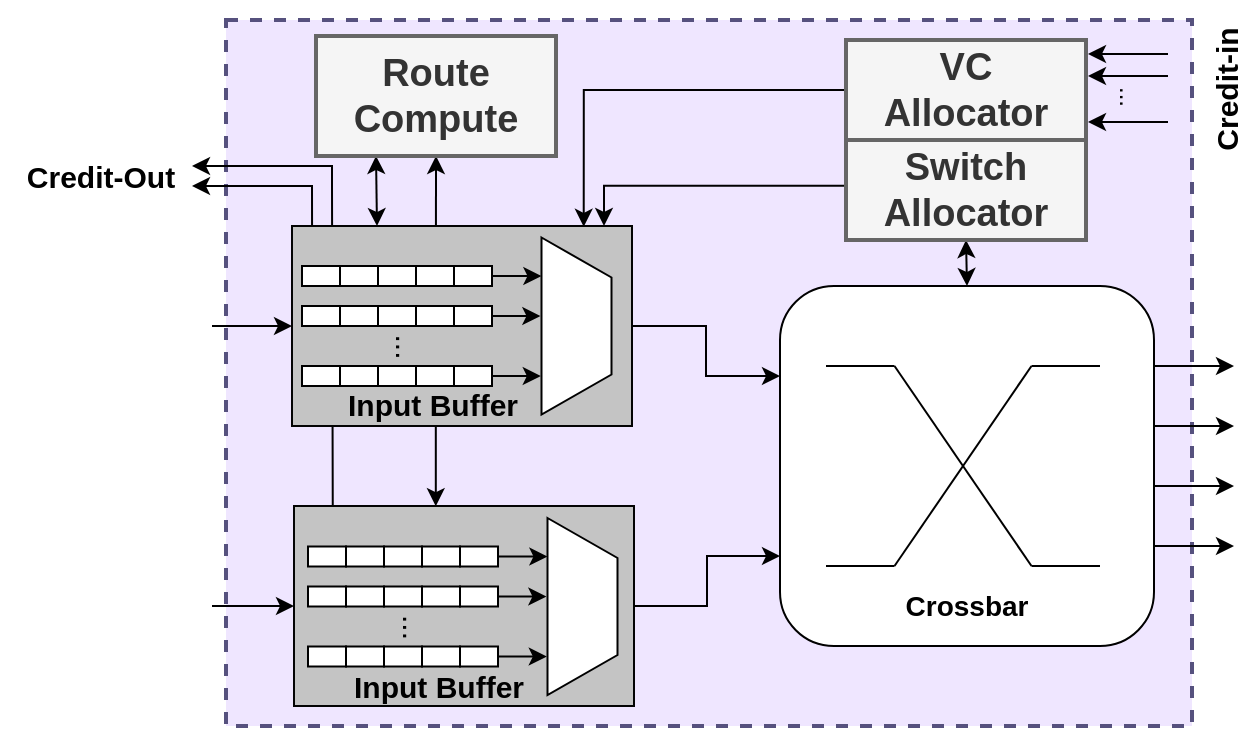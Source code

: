 <mxfile version="21.5.1" type="device">
  <diagram name="Page-1" id="3LACEphSYZLmzGuY-tGZ">
    <mxGraphModel dx="2037" dy="1130" grid="1" gridSize="10" guides="1" tooltips="1" connect="1" arrows="1" fold="1" page="1" pageScale="1" pageWidth="1" pageHeight="20" math="0" shadow="0">
      <root>
        <mxCell id="0" />
        <mxCell id="1" parent="0" />
        <mxCell id="g8agrSDhPhSuaq96xa5Z-92" value="" style="rounded=0;whiteSpace=wrap;html=1;fillColor=#EFE6FF;strokeColor=#56517e;strokeWidth=2;dashed=1;" vertex="1" parent="1">
          <mxGeometry x="-543" y="-243" width="483" height="353" as="geometry" />
        </mxCell>
        <mxCell id="g8agrSDhPhSuaq96xa5Z-93" style="rounded=0;orthogonalLoop=1;jettySize=auto;html=1;exitX=0.5;exitY=1;exitDx=0;exitDy=0;entryX=0.417;entryY=0.001;entryDx=0;entryDy=0;startArrow=classic;startFill=1;entryPerimeter=0;" edge="1" parent="1" source="g8agrSDhPhSuaq96xa5Z-1" target="g8agrSDhPhSuaq96xa5Z-40">
          <mxGeometry relative="1" as="geometry">
            <mxPoint x="-432" y="-155" as="sourcePoint" />
            <mxPoint x="-431" y="-120" as="targetPoint" />
          </mxGeometry>
        </mxCell>
        <mxCell id="g8agrSDhPhSuaq96xa5Z-90" value="" style="endArrow=classic;html=1;rounded=0;exitX=0.114;exitY=0.003;exitDx=0;exitDy=0;exitPerimeter=0;" edge="1" parent="1" source="g8agrSDhPhSuaq96xa5Z-40">
          <mxGeometry width="50" height="50" relative="1" as="geometry">
            <mxPoint x="-500" y="-150" as="sourcePoint" />
            <mxPoint x="-560" y="-170" as="targetPoint" />
            <Array as="points">
              <mxPoint x="-490" y="-160" />
              <mxPoint x="-490" y="-170" />
              <mxPoint x="-500" y="-170" />
            </Array>
          </mxGeometry>
        </mxCell>
        <mxCell id="g8agrSDhPhSuaq96xa5Z-72" style="edgeStyle=orthogonalEdgeStyle;rounded=0;orthogonalLoop=1;jettySize=auto;html=1;exitX=0.25;exitY=1;exitDx=0;exitDy=0;entryX=0.25;entryY=0;entryDx=0;entryDy=0;startArrow=classic;startFill=1;" edge="1" parent="1" source="g8agrSDhPhSuaq96xa5Z-1" target="g8agrSDhPhSuaq96xa5Z-39">
          <mxGeometry relative="1" as="geometry" />
        </mxCell>
        <mxCell id="g8agrSDhPhSuaq96xa5Z-1" value="&lt;font style=&quot;font-size: 19px;&quot;&gt;&lt;b&gt;Route&lt;br&gt;Compute&lt;/b&gt;&lt;/font&gt;" style="rounded=0;whiteSpace=wrap;html=1;fillColor=#f5f5f5;fontColor=#333333;strokeColor=#666666;strokeWidth=2;" vertex="1" parent="1">
          <mxGeometry x="-498" y="-235" width="120" height="60" as="geometry" />
        </mxCell>
        <mxCell id="g8agrSDhPhSuaq96xa5Z-74" style="edgeStyle=orthogonalEdgeStyle;rounded=0;orthogonalLoop=1;jettySize=auto;html=1;exitX=0;exitY=0.5;exitDx=0;exitDy=0;entryX=0.858;entryY=0.004;entryDx=0;entryDy=0;entryPerimeter=0;" edge="1" parent="1" source="g8agrSDhPhSuaq96xa5Z-2" target="g8agrSDhPhSuaq96xa5Z-39">
          <mxGeometry relative="1" as="geometry" />
        </mxCell>
        <mxCell id="g8agrSDhPhSuaq96xa5Z-2" value="&lt;font style=&quot;font-size: 19px;&quot;&gt;&lt;b&gt;VC&lt;br&gt;Allocator&lt;/b&gt;&lt;/font&gt;" style="rounded=0;whiteSpace=wrap;html=1;fillColor=#f5f5f5;fontColor=#333333;strokeColor=#666666;strokeWidth=2;" vertex="1" parent="1">
          <mxGeometry x="-233" y="-233" width="120" height="50" as="geometry" />
        </mxCell>
        <mxCell id="g8agrSDhPhSuaq96xa5Z-73" style="edgeStyle=orthogonalEdgeStyle;rounded=0;orthogonalLoop=1;jettySize=auto;html=1;exitX=0;exitY=0.458;exitDx=0;exitDy=0;exitPerimeter=0;" edge="1" parent="1" source="g8agrSDhPhSuaq96xa5Z-3">
          <mxGeometry relative="1" as="geometry">
            <mxPoint x="-354" y="-140" as="targetPoint" />
            <Array as="points">
              <mxPoint x="-354" y="-160" />
            </Array>
          </mxGeometry>
        </mxCell>
        <mxCell id="g8agrSDhPhSuaq96xa5Z-75" style="rounded=0;orthogonalLoop=1;jettySize=auto;html=1;exitX=0.5;exitY=1;exitDx=0;exitDy=0;entryX=0.5;entryY=0;entryDx=0;entryDy=0;startArrow=classic;startFill=1;" edge="1" parent="1" source="g8agrSDhPhSuaq96xa5Z-3" target="g8agrSDhPhSuaq96xa5Z-4">
          <mxGeometry relative="1" as="geometry" />
        </mxCell>
        <mxCell id="g8agrSDhPhSuaq96xa5Z-3" value="&lt;font style=&quot;font-size: 19px;&quot;&gt;&lt;b&gt;Switch&lt;br&gt;Allocator&lt;/b&gt;&lt;/font&gt;" style="rounded=0;whiteSpace=wrap;html=1;fillColor=#f5f5f5;fontColor=#333333;strokeColor=#666666;strokeWidth=2;" vertex="1" parent="1">
          <mxGeometry x="-233" y="-183" width="120" height="50" as="geometry" />
        </mxCell>
        <mxCell id="g8agrSDhPhSuaq96xa5Z-13" value="" style="group" vertex="1" connectable="0" parent="1">
          <mxGeometry x="-266" y="-110" width="187" height="180" as="geometry" />
        </mxCell>
        <mxCell id="g8agrSDhPhSuaq96xa5Z-4" value="" style="rounded=1;whiteSpace=wrap;html=1;" vertex="1" parent="g8agrSDhPhSuaq96xa5Z-13">
          <mxGeometry width="187" height="180" as="geometry" />
        </mxCell>
        <mxCell id="g8agrSDhPhSuaq96xa5Z-12" value="" style="group;strokeWidth=6;" vertex="1" connectable="0" parent="g8agrSDhPhSuaq96xa5Z-13">
          <mxGeometry x="23" y="40" width="137" height="100" as="geometry" />
        </mxCell>
        <mxCell id="g8agrSDhPhSuaq96xa5Z-5" value="" style="endArrow=none;html=1;rounded=0;" edge="1" parent="g8agrSDhPhSuaq96xa5Z-12">
          <mxGeometry width="50" height="50" relative="1" as="geometry">
            <mxPoint x="34.25" y="100" as="sourcePoint" />
            <mxPoint x="102.75" as="targetPoint" />
          </mxGeometry>
        </mxCell>
        <mxCell id="g8agrSDhPhSuaq96xa5Z-6" value="" style="endArrow=none;html=1;rounded=0;" edge="1" parent="g8agrSDhPhSuaq96xa5Z-12">
          <mxGeometry width="50" height="50" relative="1" as="geometry">
            <mxPoint x="34.25" as="sourcePoint" />
            <mxPoint x="102.75" y="100" as="targetPoint" />
          </mxGeometry>
        </mxCell>
        <mxCell id="g8agrSDhPhSuaq96xa5Z-7" value="" style="endArrow=none;html=1;rounded=0;" edge="1" parent="g8agrSDhPhSuaq96xa5Z-12">
          <mxGeometry width="50" height="50" relative="1" as="geometry">
            <mxPoint as="sourcePoint" />
            <mxPoint x="34.25" as="targetPoint" />
          </mxGeometry>
        </mxCell>
        <mxCell id="g8agrSDhPhSuaq96xa5Z-8" value="" style="endArrow=none;html=1;rounded=0;" edge="1" parent="g8agrSDhPhSuaq96xa5Z-12">
          <mxGeometry width="50" height="50" relative="1" as="geometry">
            <mxPoint y="100" as="sourcePoint" />
            <mxPoint x="34.25" y="100" as="targetPoint" />
          </mxGeometry>
        </mxCell>
        <mxCell id="g8agrSDhPhSuaq96xa5Z-9" value="" style="endArrow=none;html=1;rounded=0;" edge="1" parent="g8agrSDhPhSuaq96xa5Z-12">
          <mxGeometry width="50" height="50" relative="1" as="geometry">
            <mxPoint x="102.75" as="sourcePoint" />
            <mxPoint x="137" as="targetPoint" />
          </mxGeometry>
        </mxCell>
        <mxCell id="g8agrSDhPhSuaq96xa5Z-10" value="" style="endArrow=none;html=1;rounded=0;" edge="1" parent="g8agrSDhPhSuaq96xa5Z-12">
          <mxGeometry width="50" height="50" relative="1" as="geometry">
            <mxPoint x="102.75" y="100" as="sourcePoint" />
            <mxPoint x="137" y="100" as="targetPoint" />
          </mxGeometry>
        </mxCell>
        <mxCell id="g8agrSDhPhSuaq96xa5Z-81" value="&lt;b&gt;&lt;font style=&quot;font-size: 14px;&quot;&gt;Crossbar&lt;/font&gt;&lt;/b&gt;" style="text;html=1;align=center;verticalAlign=middle;resizable=0;points=[];autosize=1;strokeColor=none;fillColor=none;" vertex="1" parent="g8agrSDhPhSuaq96xa5Z-13">
          <mxGeometry x="53" y="145" width="80" height="30" as="geometry" />
        </mxCell>
        <mxCell id="g8agrSDhPhSuaq96xa5Z-66" value="" style="group" vertex="1" connectable="0" parent="1">
          <mxGeometry x="-510" y="-140" width="170" height="105" as="geometry" />
        </mxCell>
        <mxCell id="g8agrSDhPhSuaq96xa5Z-39" value="" style="rounded=0;whiteSpace=wrap;html=1;fillColor=#C4C4C4;fontColor=#333333;strokeColor=#030303;" vertex="1" parent="g8agrSDhPhSuaq96xa5Z-66">
          <mxGeometry width="170" height="100" as="geometry" />
        </mxCell>
        <mxCell id="g8agrSDhPhSuaq96xa5Z-38" value="" style="group" vertex="1" connectable="0" parent="g8agrSDhPhSuaq96xa5Z-66">
          <mxGeometry x="5" y="5.75" width="154.75" height="99.25" as="geometry" />
        </mxCell>
        <mxCell id="g8agrSDhPhSuaq96xa5Z-33" value="" style="group" vertex="1" connectable="0" parent="g8agrSDhPhSuaq96xa5Z-38">
          <mxGeometry y="14.25" width="95" height="60" as="geometry" />
        </mxCell>
        <mxCell id="g8agrSDhPhSuaq96xa5Z-19" value="" style="group" vertex="1" connectable="0" parent="g8agrSDhPhSuaq96xa5Z-33">
          <mxGeometry width="95" height="10" as="geometry" />
        </mxCell>
        <mxCell id="g8agrSDhPhSuaq96xa5Z-14" value="" style="rounded=0;whiteSpace=wrap;html=1;" vertex="1" parent="g8agrSDhPhSuaq96xa5Z-19">
          <mxGeometry x="76" width="19" height="10" as="geometry" />
        </mxCell>
        <mxCell id="g8agrSDhPhSuaq96xa5Z-15" value="" style="rounded=0;whiteSpace=wrap;html=1;" vertex="1" parent="g8agrSDhPhSuaq96xa5Z-19">
          <mxGeometry x="57" width="19" height="10" as="geometry" />
        </mxCell>
        <mxCell id="g8agrSDhPhSuaq96xa5Z-16" value="" style="rounded=0;whiteSpace=wrap;html=1;" vertex="1" parent="g8agrSDhPhSuaq96xa5Z-19">
          <mxGeometry x="38" width="19" height="10" as="geometry" />
        </mxCell>
        <mxCell id="g8agrSDhPhSuaq96xa5Z-17" value="" style="rounded=0;whiteSpace=wrap;html=1;" vertex="1" parent="g8agrSDhPhSuaq96xa5Z-19">
          <mxGeometry x="19" width="19" height="10" as="geometry" />
        </mxCell>
        <mxCell id="g8agrSDhPhSuaq96xa5Z-18" value="" style="rounded=0;whiteSpace=wrap;html=1;" vertex="1" parent="g8agrSDhPhSuaq96xa5Z-19">
          <mxGeometry width="19" height="10" as="geometry" />
        </mxCell>
        <mxCell id="g8agrSDhPhSuaq96xa5Z-20" value="" style="group" vertex="1" connectable="0" parent="g8agrSDhPhSuaq96xa5Z-33">
          <mxGeometry y="20" width="95" height="10" as="geometry" />
        </mxCell>
        <mxCell id="g8agrSDhPhSuaq96xa5Z-21" value="" style="rounded=0;whiteSpace=wrap;html=1;" vertex="1" parent="g8agrSDhPhSuaq96xa5Z-20">
          <mxGeometry x="76" width="19" height="10" as="geometry" />
        </mxCell>
        <mxCell id="g8agrSDhPhSuaq96xa5Z-22" value="" style="rounded=0;whiteSpace=wrap;html=1;" vertex="1" parent="g8agrSDhPhSuaq96xa5Z-20">
          <mxGeometry x="57" width="19" height="10" as="geometry" />
        </mxCell>
        <mxCell id="g8agrSDhPhSuaq96xa5Z-23" value="" style="rounded=0;whiteSpace=wrap;html=1;" vertex="1" parent="g8agrSDhPhSuaq96xa5Z-20">
          <mxGeometry x="38" width="19" height="10" as="geometry" />
        </mxCell>
        <mxCell id="g8agrSDhPhSuaq96xa5Z-24" value="" style="rounded=0;whiteSpace=wrap;html=1;" vertex="1" parent="g8agrSDhPhSuaq96xa5Z-20">
          <mxGeometry x="19" width="19" height="10" as="geometry" />
        </mxCell>
        <mxCell id="g8agrSDhPhSuaq96xa5Z-25" value="" style="rounded=0;whiteSpace=wrap;html=1;" vertex="1" parent="g8agrSDhPhSuaq96xa5Z-20">
          <mxGeometry width="19" height="10" as="geometry" />
        </mxCell>
        <mxCell id="g8agrSDhPhSuaq96xa5Z-26" value="" style="group" vertex="1" connectable="0" parent="g8agrSDhPhSuaq96xa5Z-33">
          <mxGeometry y="50" width="95" height="10" as="geometry" />
        </mxCell>
        <mxCell id="g8agrSDhPhSuaq96xa5Z-27" value="" style="rounded=0;whiteSpace=wrap;html=1;" vertex="1" parent="g8agrSDhPhSuaq96xa5Z-26">
          <mxGeometry x="76" width="19" height="10" as="geometry" />
        </mxCell>
        <mxCell id="g8agrSDhPhSuaq96xa5Z-28" value="" style="rounded=0;whiteSpace=wrap;html=1;" vertex="1" parent="g8agrSDhPhSuaq96xa5Z-26">
          <mxGeometry x="57" width="19" height="10" as="geometry" />
        </mxCell>
        <mxCell id="g8agrSDhPhSuaq96xa5Z-29" value="" style="rounded=0;whiteSpace=wrap;html=1;" vertex="1" parent="g8agrSDhPhSuaq96xa5Z-26">
          <mxGeometry x="38" width="19" height="10" as="geometry" />
        </mxCell>
        <mxCell id="g8agrSDhPhSuaq96xa5Z-30" value="" style="rounded=0;whiteSpace=wrap;html=1;" vertex="1" parent="g8agrSDhPhSuaq96xa5Z-26">
          <mxGeometry x="19" width="19" height="10" as="geometry" />
        </mxCell>
        <mxCell id="g8agrSDhPhSuaq96xa5Z-31" value="" style="rounded=0;whiteSpace=wrap;html=1;" vertex="1" parent="g8agrSDhPhSuaq96xa5Z-26">
          <mxGeometry width="19" height="10" as="geometry" />
        </mxCell>
        <mxCell id="g8agrSDhPhSuaq96xa5Z-32" value="&lt;font style=&quot;font-size: 15px;&quot;&gt;...&lt;/font&gt;" style="text;html=1;align=center;verticalAlign=middle;resizable=0;points=[];autosize=1;strokeColor=none;fillColor=none;rotation=90;" vertex="1" parent="g8agrSDhPhSuaq96xa5Z-33">
          <mxGeometry x="33" y="25" width="40" height="30" as="geometry" />
        </mxCell>
        <mxCell id="g8agrSDhPhSuaq96xa5Z-34" value="" style="shape=trapezoid;perimeter=trapezoidPerimeter;whiteSpace=wrap;html=1;fixedSize=1;rotation=90;" vertex="1" parent="g8agrSDhPhSuaq96xa5Z-38">
          <mxGeometry x="93" y="26.75" width="88.5" height="35" as="geometry" />
        </mxCell>
        <mxCell id="g8agrSDhPhSuaq96xa5Z-35" style="edgeStyle=orthogonalEdgeStyle;rounded=0;orthogonalLoop=1;jettySize=auto;html=1;exitX=1;exitY=0.5;exitDx=0;exitDy=0;entryX=0.224;entryY=1.001;entryDx=0;entryDy=0;entryPerimeter=0;" edge="1" parent="g8agrSDhPhSuaq96xa5Z-38" source="g8agrSDhPhSuaq96xa5Z-14" target="g8agrSDhPhSuaq96xa5Z-34">
          <mxGeometry relative="1" as="geometry" />
        </mxCell>
        <mxCell id="g8agrSDhPhSuaq96xa5Z-36" style="edgeStyle=orthogonalEdgeStyle;rounded=0;orthogonalLoop=1;jettySize=auto;html=1;exitX=1;exitY=0.5;exitDx=0;exitDy=0;entryX=0.448;entryY=1.015;entryDx=0;entryDy=0;entryPerimeter=0;" edge="1" parent="g8agrSDhPhSuaq96xa5Z-38" source="g8agrSDhPhSuaq96xa5Z-21" target="g8agrSDhPhSuaq96xa5Z-34">
          <mxGeometry relative="1" as="geometry" />
        </mxCell>
        <mxCell id="g8agrSDhPhSuaq96xa5Z-37" style="edgeStyle=orthogonalEdgeStyle;rounded=0;orthogonalLoop=1;jettySize=auto;html=1;exitX=1;exitY=0.5;exitDx=0;exitDy=0;entryX=0.775;entryY=1.01;entryDx=0;entryDy=0;entryPerimeter=0;" edge="1" parent="g8agrSDhPhSuaq96xa5Z-38" source="g8agrSDhPhSuaq96xa5Z-27" target="g8agrSDhPhSuaq96xa5Z-34">
          <mxGeometry relative="1" as="geometry" />
        </mxCell>
        <mxCell id="g8agrSDhPhSuaq96xa5Z-83" value="&lt;font style=&quot;font-size: 15px;&quot;&gt;&lt;b&gt;Input Buffer&lt;/b&gt;&lt;/font&gt;" style="text;html=1;align=center;verticalAlign=middle;resizable=0;points=[];autosize=1;strokeColor=none;fillColor=none;" vertex="1" parent="g8agrSDhPhSuaq96xa5Z-38">
          <mxGeometry x="10" y="68.25" width="110" height="30" as="geometry" />
        </mxCell>
        <mxCell id="g8agrSDhPhSuaq96xa5Z-67" value="" style="group" vertex="1" connectable="0" parent="1">
          <mxGeometry x="-509" width="170" height="105" as="geometry" />
        </mxCell>
        <mxCell id="g8agrSDhPhSuaq96xa5Z-40" value="" style="rounded=0;whiteSpace=wrap;html=1;fillColor=#C4C4C4;fontColor=#333333;strokeColor=#030303;" vertex="1" parent="g8agrSDhPhSuaq96xa5Z-67">
          <mxGeometry width="170" height="100" as="geometry" />
        </mxCell>
        <mxCell id="g8agrSDhPhSuaq96xa5Z-41" value="" style="group" vertex="1" connectable="0" parent="g8agrSDhPhSuaq96xa5Z-67">
          <mxGeometry x="7" y="6" width="154.75" height="88.5" as="geometry" />
        </mxCell>
        <mxCell id="g8agrSDhPhSuaq96xa5Z-42" value="" style="group" vertex="1" connectable="0" parent="g8agrSDhPhSuaq96xa5Z-41">
          <mxGeometry y="14.25" width="95" height="60" as="geometry" />
        </mxCell>
        <mxCell id="g8agrSDhPhSuaq96xa5Z-43" value="" style="group" vertex="1" connectable="0" parent="g8agrSDhPhSuaq96xa5Z-42">
          <mxGeometry width="95" height="10" as="geometry" />
        </mxCell>
        <mxCell id="g8agrSDhPhSuaq96xa5Z-44" value="" style="rounded=0;whiteSpace=wrap;html=1;" vertex="1" parent="g8agrSDhPhSuaq96xa5Z-43">
          <mxGeometry x="76" width="19" height="10" as="geometry" />
        </mxCell>
        <mxCell id="g8agrSDhPhSuaq96xa5Z-45" value="" style="rounded=0;whiteSpace=wrap;html=1;" vertex="1" parent="g8agrSDhPhSuaq96xa5Z-43">
          <mxGeometry x="57" width="19" height="10" as="geometry" />
        </mxCell>
        <mxCell id="g8agrSDhPhSuaq96xa5Z-46" value="" style="rounded=0;whiteSpace=wrap;html=1;" vertex="1" parent="g8agrSDhPhSuaq96xa5Z-43">
          <mxGeometry x="38" width="19" height="10" as="geometry" />
        </mxCell>
        <mxCell id="g8agrSDhPhSuaq96xa5Z-47" value="" style="rounded=0;whiteSpace=wrap;html=1;" vertex="1" parent="g8agrSDhPhSuaq96xa5Z-43">
          <mxGeometry x="19" width="19" height="10" as="geometry" />
        </mxCell>
        <mxCell id="g8agrSDhPhSuaq96xa5Z-48" value="" style="rounded=0;whiteSpace=wrap;html=1;" vertex="1" parent="g8agrSDhPhSuaq96xa5Z-43">
          <mxGeometry width="19" height="10" as="geometry" />
        </mxCell>
        <mxCell id="g8agrSDhPhSuaq96xa5Z-49" value="" style="group" vertex="1" connectable="0" parent="g8agrSDhPhSuaq96xa5Z-42">
          <mxGeometry y="20" width="95" height="10" as="geometry" />
        </mxCell>
        <mxCell id="g8agrSDhPhSuaq96xa5Z-50" value="" style="rounded=0;whiteSpace=wrap;html=1;" vertex="1" parent="g8agrSDhPhSuaq96xa5Z-49">
          <mxGeometry x="76" width="19" height="10" as="geometry" />
        </mxCell>
        <mxCell id="g8agrSDhPhSuaq96xa5Z-51" value="" style="rounded=0;whiteSpace=wrap;html=1;" vertex="1" parent="g8agrSDhPhSuaq96xa5Z-49">
          <mxGeometry x="57" width="19" height="10" as="geometry" />
        </mxCell>
        <mxCell id="g8agrSDhPhSuaq96xa5Z-52" value="" style="rounded=0;whiteSpace=wrap;html=1;" vertex="1" parent="g8agrSDhPhSuaq96xa5Z-49">
          <mxGeometry x="38" width="19" height="10" as="geometry" />
        </mxCell>
        <mxCell id="g8agrSDhPhSuaq96xa5Z-53" value="" style="rounded=0;whiteSpace=wrap;html=1;" vertex="1" parent="g8agrSDhPhSuaq96xa5Z-49">
          <mxGeometry x="19" width="19" height="10" as="geometry" />
        </mxCell>
        <mxCell id="g8agrSDhPhSuaq96xa5Z-54" value="" style="rounded=0;whiteSpace=wrap;html=1;" vertex="1" parent="g8agrSDhPhSuaq96xa5Z-49">
          <mxGeometry width="19" height="10" as="geometry" />
        </mxCell>
        <mxCell id="g8agrSDhPhSuaq96xa5Z-55" value="" style="group" vertex="1" connectable="0" parent="g8agrSDhPhSuaq96xa5Z-42">
          <mxGeometry y="50" width="95" height="10" as="geometry" />
        </mxCell>
        <mxCell id="g8agrSDhPhSuaq96xa5Z-56" value="" style="rounded=0;whiteSpace=wrap;html=1;" vertex="1" parent="g8agrSDhPhSuaq96xa5Z-55">
          <mxGeometry x="76" width="19" height="10" as="geometry" />
        </mxCell>
        <mxCell id="g8agrSDhPhSuaq96xa5Z-57" value="" style="rounded=0;whiteSpace=wrap;html=1;" vertex="1" parent="g8agrSDhPhSuaq96xa5Z-55">
          <mxGeometry x="57" width="19" height="10" as="geometry" />
        </mxCell>
        <mxCell id="g8agrSDhPhSuaq96xa5Z-58" value="" style="rounded=0;whiteSpace=wrap;html=1;" vertex="1" parent="g8agrSDhPhSuaq96xa5Z-55">
          <mxGeometry x="38" width="19" height="10" as="geometry" />
        </mxCell>
        <mxCell id="g8agrSDhPhSuaq96xa5Z-59" value="" style="rounded=0;whiteSpace=wrap;html=1;" vertex="1" parent="g8agrSDhPhSuaq96xa5Z-55">
          <mxGeometry x="19" width="19" height="10" as="geometry" />
        </mxCell>
        <mxCell id="g8agrSDhPhSuaq96xa5Z-60" value="" style="rounded=0;whiteSpace=wrap;html=1;" vertex="1" parent="g8agrSDhPhSuaq96xa5Z-55">
          <mxGeometry width="19" height="10" as="geometry" />
        </mxCell>
        <mxCell id="g8agrSDhPhSuaq96xa5Z-61" value="&lt;font style=&quot;font-size: 15px;&quot;&gt;...&lt;/font&gt;" style="text;html=1;align=center;verticalAlign=middle;resizable=0;points=[];autosize=1;strokeColor=none;fillColor=none;rotation=90;" vertex="1" parent="g8agrSDhPhSuaq96xa5Z-42">
          <mxGeometry x="33" y="25" width="40" height="30" as="geometry" />
        </mxCell>
        <mxCell id="g8agrSDhPhSuaq96xa5Z-62" value="" style="shape=trapezoid;perimeter=trapezoidPerimeter;whiteSpace=wrap;html=1;fixedSize=1;rotation=90;" vertex="1" parent="g8agrSDhPhSuaq96xa5Z-41">
          <mxGeometry x="93" y="26.75" width="88.5" height="35" as="geometry" />
        </mxCell>
        <mxCell id="g8agrSDhPhSuaq96xa5Z-63" style="edgeStyle=orthogonalEdgeStyle;rounded=0;orthogonalLoop=1;jettySize=auto;html=1;exitX=1;exitY=0.5;exitDx=0;exitDy=0;entryX=0.224;entryY=1.001;entryDx=0;entryDy=0;entryPerimeter=0;" edge="1" parent="g8agrSDhPhSuaq96xa5Z-41" source="g8agrSDhPhSuaq96xa5Z-44" target="g8agrSDhPhSuaq96xa5Z-62">
          <mxGeometry relative="1" as="geometry" />
        </mxCell>
        <mxCell id="g8agrSDhPhSuaq96xa5Z-64" style="edgeStyle=orthogonalEdgeStyle;rounded=0;orthogonalLoop=1;jettySize=auto;html=1;exitX=1;exitY=0.5;exitDx=0;exitDy=0;entryX=0.448;entryY=1.015;entryDx=0;entryDy=0;entryPerimeter=0;" edge="1" parent="g8agrSDhPhSuaq96xa5Z-41" source="g8agrSDhPhSuaq96xa5Z-50" target="g8agrSDhPhSuaq96xa5Z-62">
          <mxGeometry relative="1" as="geometry" />
        </mxCell>
        <mxCell id="g8agrSDhPhSuaq96xa5Z-65" style="edgeStyle=orthogonalEdgeStyle;rounded=0;orthogonalLoop=1;jettySize=auto;html=1;exitX=1;exitY=0.5;exitDx=0;exitDy=0;entryX=0.775;entryY=1.01;entryDx=0;entryDy=0;entryPerimeter=0;" edge="1" parent="g8agrSDhPhSuaq96xa5Z-41" source="g8agrSDhPhSuaq96xa5Z-56" target="g8agrSDhPhSuaq96xa5Z-62">
          <mxGeometry relative="1" as="geometry" />
        </mxCell>
        <mxCell id="g8agrSDhPhSuaq96xa5Z-82" value="&lt;font style=&quot;font-size: 15px;&quot;&gt;&lt;b&gt;Input Buffer&lt;/b&gt;&lt;/font&gt;" style="text;html=1;align=center;verticalAlign=middle;resizable=0;points=[];autosize=1;strokeColor=none;fillColor=none;" vertex="1" parent="g8agrSDhPhSuaq96xa5Z-67">
          <mxGeometry x="17" y="75" width="110" height="30" as="geometry" />
        </mxCell>
        <mxCell id="g8agrSDhPhSuaq96xa5Z-68" style="edgeStyle=orthogonalEdgeStyle;rounded=0;orthogonalLoop=1;jettySize=auto;html=1;exitX=1;exitY=0.5;exitDx=0;exitDy=0;entryX=0;entryY=0.25;entryDx=0;entryDy=0;" edge="1" parent="1" source="g8agrSDhPhSuaq96xa5Z-39" target="g8agrSDhPhSuaq96xa5Z-4">
          <mxGeometry relative="1" as="geometry" />
        </mxCell>
        <mxCell id="g8agrSDhPhSuaq96xa5Z-69" style="edgeStyle=orthogonalEdgeStyle;rounded=0;orthogonalLoop=1;jettySize=auto;html=1;exitX=1;exitY=0.5;exitDx=0;exitDy=0;entryX=0;entryY=0.75;entryDx=0;entryDy=0;" edge="1" parent="1" source="g8agrSDhPhSuaq96xa5Z-40" target="g8agrSDhPhSuaq96xa5Z-4">
          <mxGeometry relative="1" as="geometry" />
        </mxCell>
        <mxCell id="g8agrSDhPhSuaq96xa5Z-70" value="" style="endArrow=classic;html=1;rounded=0;entryX=0;entryY=0.5;entryDx=0;entryDy=0;" edge="1" parent="1" target="g8agrSDhPhSuaq96xa5Z-39">
          <mxGeometry width="50" height="50" relative="1" as="geometry">
            <mxPoint x="-550" y="-90" as="sourcePoint" />
            <mxPoint x="-670" y="-100" as="targetPoint" />
          </mxGeometry>
        </mxCell>
        <mxCell id="g8agrSDhPhSuaq96xa5Z-71" value="" style="endArrow=classic;html=1;rounded=0;entryX=0;entryY=0.5;entryDx=0;entryDy=0;" edge="1" parent="1" target="g8agrSDhPhSuaq96xa5Z-40">
          <mxGeometry width="50" height="50" relative="1" as="geometry">
            <mxPoint x="-550" y="50" as="sourcePoint" />
            <mxPoint x="-523" y="50" as="targetPoint" />
          </mxGeometry>
        </mxCell>
        <mxCell id="g8agrSDhPhSuaq96xa5Z-77" value="" style="endArrow=classic;html=1;rounded=0;entryX=0;entryY=0.5;entryDx=0;entryDy=0;" edge="1" parent="1">
          <mxGeometry width="50" height="50" relative="1" as="geometry">
            <mxPoint x="-79" y="-70" as="sourcePoint" />
            <mxPoint x="-39" y="-70" as="targetPoint" />
          </mxGeometry>
        </mxCell>
        <mxCell id="g8agrSDhPhSuaq96xa5Z-78" value="" style="endArrow=classic;html=1;rounded=0;entryX=0;entryY=0.5;entryDx=0;entryDy=0;" edge="1" parent="1">
          <mxGeometry width="50" height="50" relative="1" as="geometry">
            <mxPoint x="-79" y="-40" as="sourcePoint" />
            <mxPoint x="-39" y="-40" as="targetPoint" />
          </mxGeometry>
        </mxCell>
        <mxCell id="g8agrSDhPhSuaq96xa5Z-79" value="" style="endArrow=classic;html=1;rounded=0;entryX=0;entryY=0.5;entryDx=0;entryDy=0;" edge="1" parent="1">
          <mxGeometry width="50" height="50" relative="1" as="geometry">
            <mxPoint x="-79" y="-10" as="sourcePoint" />
            <mxPoint x="-39" y="-10" as="targetPoint" />
          </mxGeometry>
        </mxCell>
        <mxCell id="g8agrSDhPhSuaq96xa5Z-80" value="" style="endArrow=classic;html=1;rounded=0;entryX=0;entryY=0.5;entryDx=0;entryDy=0;" edge="1" parent="1">
          <mxGeometry width="50" height="50" relative="1" as="geometry">
            <mxPoint x="-79" y="20" as="sourcePoint" />
            <mxPoint x="-39" y="20" as="targetPoint" />
          </mxGeometry>
        </mxCell>
        <mxCell id="g8agrSDhPhSuaq96xa5Z-84" value="" style="endArrow=none;html=1;rounded=0;entryX=0;entryY=0.5;entryDx=0;entryDy=0;startArrow=classic;startFill=1;endFill=0;" edge="1" parent="1">
          <mxGeometry width="50" height="50" relative="1" as="geometry">
            <mxPoint x="-112" y="-226" as="sourcePoint" />
            <mxPoint x="-72" y="-226" as="targetPoint" />
          </mxGeometry>
        </mxCell>
        <mxCell id="g8agrSDhPhSuaq96xa5Z-85" value="" style="endArrow=none;html=1;rounded=0;entryX=0;entryY=0.5;entryDx=0;entryDy=0;startArrow=classic;startFill=1;endFill=0;" edge="1" parent="1">
          <mxGeometry width="50" height="50" relative="1" as="geometry">
            <mxPoint x="-112" y="-215" as="sourcePoint" />
            <mxPoint x="-72" y="-215" as="targetPoint" />
          </mxGeometry>
        </mxCell>
        <mxCell id="g8agrSDhPhSuaq96xa5Z-86" value="" style="endArrow=none;html=1;rounded=0;entryX=0;entryY=0.5;entryDx=0;entryDy=0;startArrow=classic;startFill=1;endFill=0;" edge="1" parent="1">
          <mxGeometry width="50" height="50" relative="1" as="geometry">
            <mxPoint x="-112" y="-192" as="sourcePoint" />
            <mxPoint x="-72" y="-192" as="targetPoint" />
          </mxGeometry>
        </mxCell>
        <mxCell id="g8agrSDhPhSuaq96xa5Z-87" value="..." style="text;html=1;align=center;verticalAlign=middle;resizable=0;points=[];autosize=1;strokeColor=none;fillColor=none;rotation=90;" vertex="1" parent="1">
          <mxGeometry x="-107" y="-220" width="30" height="30" as="geometry" />
        </mxCell>
        <mxCell id="g8agrSDhPhSuaq96xa5Z-88" value="&lt;font style=&quot;font-size: 15px;&quot;&gt;&lt;b&gt;Credit-in&lt;/b&gt;&lt;/font&gt;" style="text;html=1;align=center;verticalAlign=middle;resizable=0;points=[];autosize=1;strokeColor=none;fillColor=none;rotation=-90;" vertex="1" parent="1">
          <mxGeometry x="-88" y="-223" width="90" height="30" as="geometry" />
        </mxCell>
        <mxCell id="g8agrSDhPhSuaq96xa5Z-89" value="" style="endArrow=classic;html=1;rounded=0;exitX=0.059;exitY=-0.001;exitDx=0;exitDy=0;exitPerimeter=0;" edge="1" parent="1" source="g8agrSDhPhSuaq96xa5Z-39">
          <mxGeometry width="50" height="50" relative="1" as="geometry">
            <mxPoint x="-600" y="-140" as="sourcePoint" />
            <mxPoint x="-560" y="-160" as="targetPoint" />
            <Array as="points">
              <mxPoint x="-500" y="-160" />
            </Array>
          </mxGeometry>
        </mxCell>
        <mxCell id="g8agrSDhPhSuaq96xa5Z-91" value="&lt;font style=&quot;font-size: 15px;&quot;&gt;&lt;b&gt;Credit-Out&lt;/b&gt;&lt;/font&gt;" style="text;html=1;align=center;verticalAlign=middle;resizable=0;points=[];autosize=1;strokeColor=none;fillColor=none;" vertex="1" parent="1">
          <mxGeometry x="-656" y="-180" width="100" height="30" as="geometry" />
        </mxCell>
      </root>
    </mxGraphModel>
  </diagram>
</mxfile>
